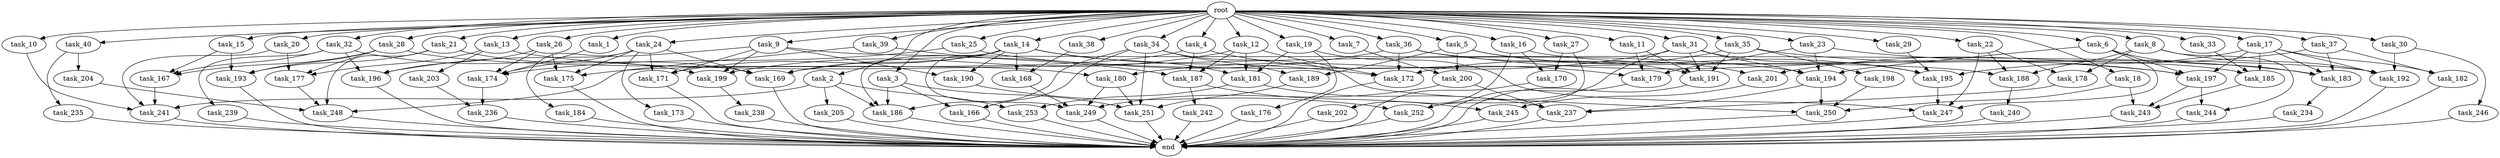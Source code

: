 digraph G {
  task_189 [size="1116691496.960000"];
  task_240 [size="1374389534.720000"];
  task_15 [size="10.240000"];
  task_7 [size="10.240000"];
  task_175 [size="5669356830.720000"];
  task_9 [size="10.240000"];
  task_40 [size="10.240000"];
  task_183 [size="13314398617.600000"];
  task_4 [size="10.240000"];
  task_179 [size="7730941132.800000"];
  task_20 [size="10.240000"];
  task_166 [size="1717986918.400000"];
  task_13 [size="10.240000"];
  task_16 [size="10.240000"];
  task_14 [size="10.240000"];
  task_174 [size="7988639170.560000"];
  task_253 [size="2147483648.000000"];
  task_3 [size="10.240000"];
  task_204 [size="5497558138.880000"];
  task_192 [size="19585050869.760002"];
  task_5 [size="10.240000"];
  task_169 [size="8160437862.400001"];
  task_199 [size="8675833937.920000"];
  task_236 [size="7301444403.200000"];
  task_26 [size="10.240000"];
  task_28 [size="10.240000"];
  task_19 [size="10.240000"];
  task_203 [size="2147483648.000000"];
  task_181 [size="5583457484.800000"];
  task_2 [size="10.240000"];
  task_186 [size="5239860101.120000"];
  task_172 [size="6356551598.080000"];
  task_251 [size="3865470566.400000"];
  task_185 [size="14173392076.800001"];
  task_176 [size="3092376453.120000"];
  task_25 [size="10.240000"];
  task_190 [size="9105330667.520000"];
  task_201 [size="7730941132.800000"];
  task_36 [size="10.240000"];
  task_31 [size="10.240000"];
  task_188 [size="11510512353.280001"];
  task_191 [size="15032385536.000000"];
  task_23 [size="10.240000"];
  task_194 [size="11252814315.520000"];
  task_238 [size="1374389534.720000"];
  task_200 [size="2147483648.000000"];
  task_237 [size="4037269258.240000"];
  task_29 [size="10.240000"];
  task_1 [size="10.240000"];
  task_205 [size="1374389534.720000"];
  task_197 [size="8847632629.760000"];
  task_195 [size="14087492730.880001"];
  task_173 [size="2147483648.000000"];
  task_246 [size="4209067950.080000"];
  task_180 [size="7730941132.800000"];
  task_171 [size="11252814315.520000"];
  task_198 [size="3092376453.120000"];
  task_184 [size="2147483648.000000"];
  task_244 [size="9706626088.960001"];
  task_24 [size="10.240000"];
  task_18 [size="10.240000"];
  task_167 [size="2491081031.680000"];
  task_243 [size="16234976378.880001"];
  task_249 [size="11854109736.960001"];
  task_242 [size="6957847019.520000"];
  task_170 [size="3521873182.720000"];
  task_245 [size="8332236554.240000"];
  task_32 [size="10.240000"];
  task_12 [size="10.240000"];
  task_22 [size="10.240000"];
  task_248 [size="9706626088.960001"];
  task_168 [size="5239860101.120000"];
  task_21 [size="10.240000"];
  task_177 [size="5068061409.280000"];
  task_193 [size="4209067950.080000"];
  task_30 [size="10.240000"];
  task_39 [size="10.240000"];
  task_8 [size="10.240000"];
  task_34 [size="10.240000"];
  root [size="0.000000"];
  task_17 [size="10.240000"];
  end [size="0.000000"];
  task_202 [size="1374389534.720000"];
  task_10 [size="10.240000"];
  task_27 [size="10.240000"];
  task_182 [size="11166914969.600000"];
  task_6 [size="10.240000"];
  task_37 [size="10.240000"];
  task_35 [size="10.240000"];
  task_33 [size="10.240000"];
  task_241 [size="10823317585.920000"];
  task_239 [size="1374389534.720000"];
  task_38 [size="10.240000"];
  task_234 [size="5497558138.880000"];
  task_196 [size="9706626088.960001"];
  task_247 [size="13572096655.360001"];
  task_187 [size="4638564679.680000"];
  task_11 [size="10.240000"];
  task_250 [size="15204184227.840000"];
  task_252 [size="11252814315.520000"];
  task_178 [size="8418135900.160000"];
  task_235 [size="5497558138.880000"];

  task_189 -> task_251 [size="134217728.000000"];
  task_240 -> end [size="1.000000"];
  task_15 -> task_167 [size="33554432.000000"];
  task_15 -> task_193 [size="33554432.000000"];
  task_7 -> task_200 [size="134217728.000000"];
  task_175 -> end [size="1.000000"];
  task_9 -> task_196 [size="679477248.000000"];
  task_9 -> task_192 [size="679477248.000000"];
  task_9 -> task_190 [size="679477248.000000"];
  task_9 -> task_199 [size="679477248.000000"];
  task_9 -> task_171 [size="679477248.000000"];
  task_40 -> task_204 [size="536870912.000000"];
  task_40 -> task_235 [size="536870912.000000"];
  task_183 -> task_234 [size="536870912.000000"];
  task_4 -> task_179 [size="209715200.000000"];
  task_4 -> task_175 [size="209715200.000000"];
  task_4 -> task_187 [size="209715200.000000"];
  task_179 -> end [size="1.000000"];
  task_20 -> task_177 [size="209715200.000000"];
  task_20 -> task_241 [size="209715200.000000"];
  task_166 -> end [size="1.000000"];
  task_13 -> task_203 [size="209715200.000000"];
  task_13 -> task_177 [size="209715200.000000"];
  task_13 -> task_194 [size="209715200.000000"];
  task_16 -> task_202 [size="134217728.000000"];
  task_16 -> task_170 [size="134217728.000000"];
  task_16 -> task_185 [size="134217728.000000"];
  task_14 -> task_181 [size="209715200.000000"];
  task_14 -> task_169 [size="209715200.000000"];
  task_14 -> task_172 [size="209715200.000000"];
  task_14 -> task_186 [size="209715200.000000"];
  task_14 -> task_168 [size="209715200.000000"];
  task_14 -> task_190 [size="209715200.000000"];
  task_14 -> task_249 [size="209715200.000000"];
  task_14 -> task_171 [size="209715200.000000"];
  task_174 -> task_236 [size="301989888.000000"];
  task_253 -> end [size="1.000000"];
  task_3 -> task_186 [size="134217728.000000"];
  task_3 -> task_166 [size="134217728.000000"];
  task_3 -> task_251 [size="134217728.000000"];
  task_204 -> task_248 [size="301989888.000000"];
  task_192 -> end [size="1.000000"];
  task_5 -> task_189 [size="75497472.000000"];
  task_5 -> task_195 [size="75497472.000000"];
  task_5 -> task_200 [size="75497472.000000"];
  task_5 -> task_201 [size="75497472.000000"];
  task_169 -> end [size="1.000000"];
  task_199 -> task_238 [size="134217728.000000"];
  task_236 -> end [size="1.000000"];
  task_26 -> task_196 [size="134217728.000000"];
  task_26 -> task_175 [size="134217728.000000"];
  task_26 -> task_174 [size="134217728.000000"];
  task_28 -> task_167 [size="75497472.000000"];
  task_28 -> task_180 [size="75497472.000000"];
  task_28 -> task_177 [size="75497472.000000"];
  task_28 -> task_193 [size="75497472.000000"];
  task_19 -> task_176 [size="301989888.000000"];
  task_19 -> task_247 [size="301989888.000000"];
  task_19 -> task_181 [size="301989888.000000"];
  task_203 -> task_236 [size="411041792.000000"];
  task_181 -> task_253 [size="75497472.000000"];
  task_181 -> task_237 [size="75497472.000000"];
  task_2 -> task_186 [size="134217728.000000"];
  task_2 -> task_205 [size="134217728.000000"];
  task_2 -> task_241 [size="134217728.000000"];
  task_2 -> task_253 [size="134217728.000000"];
  task_186 -> end [size="1.000000"];
  task_172 -> end [size="1.000000"];
  task_251 -> end [size="1.000000"];
  task_185 -> task_243 [size="209715200.000000"];
  task_176 -> end [size="1.000000"];
  task_25 -> task_188 [size="301989888.000000"];
  task_25 -> task_174 [size="301989888.000000"];
  task_190 -> task_252 [size="209715200.000000"];
  task_201 -> task_245 [size="134217728.000000"];
  task_36 -> task_197 [size="75497472.000000"];
  task_36 -> task_169 [size="75497472.000000"];
  task_36 -> task_191 [size="75497472.000000"];
  task_36 -> task_172 [size="75497472.000000"];
  task_31 -> task_191 [size="679477248.000000"];
  task_31 -> task_180 [size="679477248.000000"];
  task_31 -> task_195 [size="679477248.000000"];
  task_31 -> task_194 [size="679477248.000000"];
  task_31 -> task_252 [size="679477248.000000"];
  task_188 -> task_240 [size="134217728.000000"];
  task_191 -> end [size="1.000000"];
  task_23 -> task_179 [size="134217728.000000"];
  task_23 -> task_183 [size="134217728.000000"];
  task_23 -> task_194 [size="134217728.000000"];
  task_194 -> task_250 [size="75497472.000000"];
  task_194 -> task_237 [size="75497472.000000"];
  task_238 -> end [size="1.000000"];
  task_200 -> task_237 [size="33554432.000000"];
  task_200 -> task_249 [size="33554432.000000"];
  task_237 -> end [size="1.000000"];
  task_29 -> task_195 [size="209715200.000000"];
  task_1 -> task_174 [size="134217728.000000"];
  task_205 -> end [size="1.000000"];
  task_197 -> task_244 [size="536870912.000000"];
  task_197 -> task_243 [size="536870912.000000"];
  task_195 -> task_247 [size="536870912.000000"];
  task_173 -> end [size="1.000000"];
  task_246 -> end [size="1.000000"];
  task_180 -> task_249 [size="75497472.000000"];
  task_180 -> task_251 [size="75497472.000000"];
  task_171 -> end [size="1.000000"];
  task_198 -> task_250 [size="536870912.000000"];
  task_184 -> end [size="1.000000"];
  task_244 -> end [size="1.000000"];
  task_24 -> task_169 [size="209715200.000000"];
  task_24 -> task_174 [size="209715200.000000"];
  task_24 -> task_173 [size="209715200.000000"];
  task_24 -> task_184 [size="209715200.000000"];
  task_24 -> task_175 [size="209715200.000000"];
  task_24 -> task_171 [size="209715200.000000"];
  task_18 -> task_250 [size="838860800.000000"];
  task_18 -> task_243 [size="838860800.000000"];
  task_167 -> task_241 [size="411041792.000000"];
  task_243 -> end [size="1.000000"];
  task_249 -> end [size="1.000000"];
  task_242 -> end [size="1.000000"];
  task_170 -> end [size="1.000000"];
  task_245 -> end [size="1.000000"];
  task_32 -> task_167 [size="134217728.000000"];
  task_32 -> task_196 [size="134217728.000000"];
  task_32 -> task_199 [size="134217728.000000"];
  task_32 -> task_239 [size="134217728.000000"];
  task_12 -> task_181 [size="33554432.000000"];
  task_12 -> task_199 [size="33554432.000000"];
  task_12 -> task_172 [size="33554432.000000"];
  task_12 -> task_187 [size="33554432.000000"];
  task_22 -> task_178 [size="411041792.000000"];
  task_22 -> task_188 [size="411041792.000000"];
  task_22 -> task_247 [size="411041792.000000"];
  task_248 -> end [size="1.000000"];
  task_168 -> task_249 [size="838860800.000000"];
  task_21 -> task_169 [size="301989888.000000"];
  task_21 -> task_193 [size="301989888.000000"];
  task_21 -> task_248 [size="301989888.000000"];
  task_177 -> task_248 [size="134217728.000000"];
  task_193 -> end [size="1.000000"];
  task_30 -> task_246 [size="411041792.000000"];
  task_30 -> task_192 [size="411041792.000000"];
  task_39 -> task_248 [size="209715200.000000"];
  task_39 -> task_187 [size="209715200.000000"];
  task_8 -> task_178 [size="411041792.000000"];
  task_8 -> task_188 [size="411041792.000000"];
  task_8 -> task_192 [size="411041792.000000"];
  task_8 -> task_244 [size="411041792.000000"];
  task_34 -> task_250 [size="33554432.000000"];
  task_34 -> task_186 [size="33554432.000000"];
  task_34 -> task_166 [size="33554432.000000"];
  task_34 -> task_251 [size="33554432.000000"];
  task_34 -> task_189 [size="33554432.000000"];
  root -> task_39 [size="1.000000"];
  root -> task_26 [size="1.000000"];
  root -> task_8 [size="1.000000"];
  root -> task_34 [size="1.000000"];
  root -> task_28 [size="1.000000"];
  root -> task_15 [size="1.000000"];
  root -> task_2 [size="1.000000"];
  root -> task_17 [size="1.000000"];
  root -> task_9 [size="1.000000"];
  root -> task_6 [size="1.000000"];
  root -> task_40 [size="1.000000"];
  root -> task_10 [size="1.000000"];
  root -> task_27 [size="1.000000"];
  root -> task_7 [size="1.000000"];
  root -> task_4 [size="1.000000"];
  root -> task_24 [size="1.000000"];
  root -> task_25 [size="1.000000"];
  root -> task_18 [size="1.000000"];
  root -> task_20 [size="1.000000"];
  root -> task_35 [size="1.000000"];
  root -> task_13 [size="1.000000"];
  root -> task_31 [size="1.000000"];
  root -> task_14 [size="1.000000"];
  root -> task_1 [size="1.000000"];
  root -> task_23 [size="1.000000"];
  root -> task_11 [size="1.000000"];
  root -> task_3 [size="1.000000"];
  root -> task_37 [size="1.000000"];
  root -> task_29 [size="1.000000"];
  root -> task_32 [size="1.000000"];
  root -> task_5 [size="1.000000"];
  root -> task_12 [size="1.000000"];
  root -> task_38 [size="1.000000"];
  root -> task_22 [size="1.000000"];
  root -> task_19 [size="1.000000"];
  root -> task_33 [size="1.000000"];
  root -> task_36 [size="1.000000"];
  root -> task_21 [size="1.000000"];
  root -> task_16 [size="1.000000"];
  root -> task_30 [size="1.000000"];
  task_17 -> task_197 [size="411041792.000000"];
  task_17 -> task_192 [size="411041792.000000"];
  task_17 -> task_183 [size="411041792.000000"];
  task_17 -> task_195 [size="411041792.000000"];
  task_17 -> task_185 [size="411041792.000000"];
  task_17 -> task_182 [size="411041792.000000"];
  task_202 -> end [size="1.000000"];
  task_10 -> task_241 [size="301989888.000000"];
  task_27 -> task_252 [size="209715200.000000"];
  task_27 -> task_170 [size="209715200.000000"];
  task_182 -> end [size="1.000000"];
  task_6 -> task_197 [size="75497472.000000"];
  task_6 -> task_183 [size="75497472.000000"];
  task_6 -> task_194 [size="75497472.000000"];
  task_6 -> task_247 [size="75497472.000000"];
  task_37 -> task_201 [size="679477248.000000"];
  task_37 -> task_183 [size="679477248.000000"];
  task_37 -> task_182 [size="679477248.000000"];
  task_35 -> task_197 [size="301989888.000000"];
  task_35 -> task_198 [size="301989888.000000"];
  task_35 -> task_191 [size="301989888.000000"];
  task_35 -> task_172 [size="301989888.000000"];
  task_33 -> task_185 [size="838860800.000000"];
  task_241 -> end [size="1.000000"];
  task_239 -> end [size="1.000000"];
  task_38 -> task_168 [size="301989888.000000"];
  task_234 -> end [size="1.000000"];
  task_196 -> end [size="1.000000"];
  task_247 -> end [size="1.000000"];
  task_187 -> task_242 [size="679477248.000000"];
  task_187 -> task_245 [size="679477248.000000"];
  task_11 -> task_179 [size="411041792.000000"];
  task_11 -> task_191 [size="411041792.000000"];
  task_250 -> end [size="1.000000"];
  task_252 -> end [size="1.000000"];
  task_178 -> task_237 [size="209715200.000000"];
  task_235 -> end [size="1.000000"];
}
